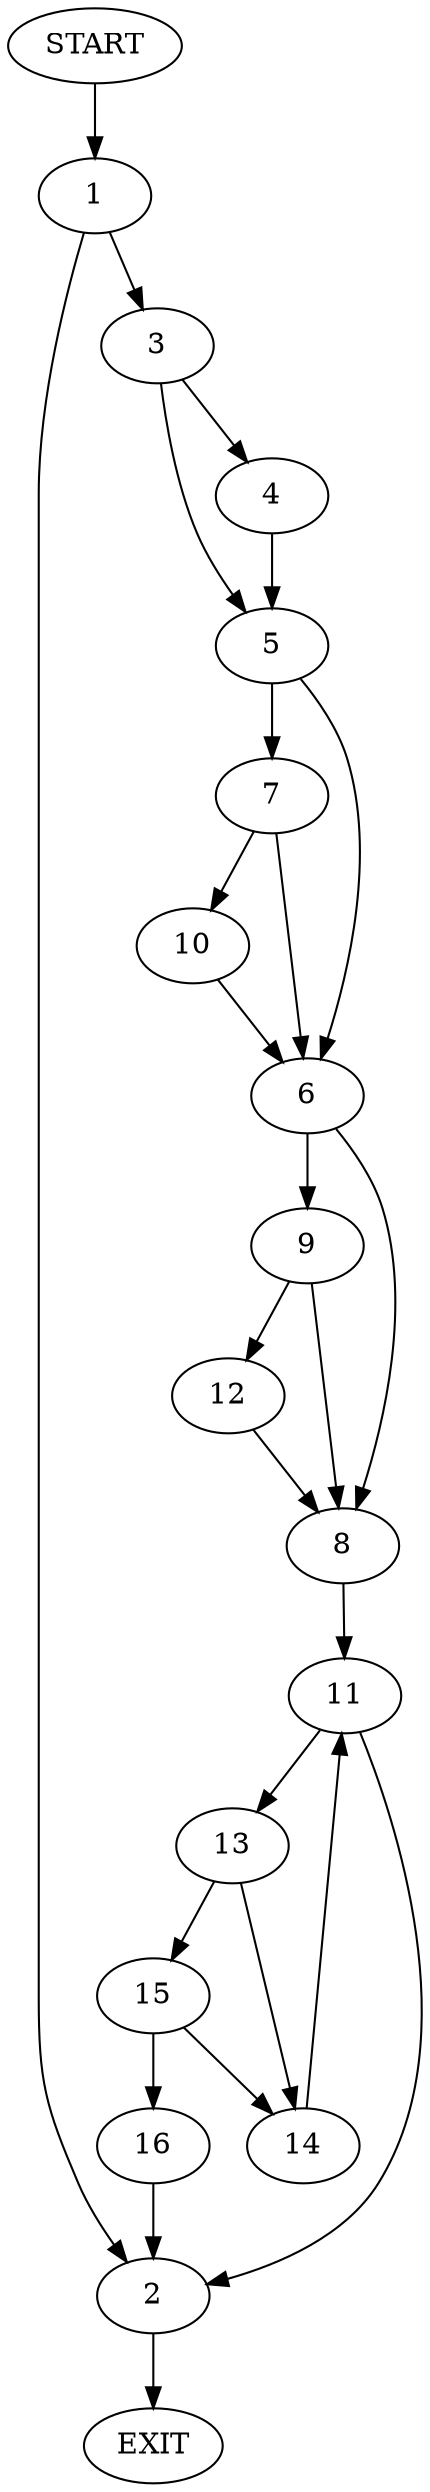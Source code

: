 digraph {
0 [label="START"]
17 [label="EXIT"]
0 -> 1
1 -> 2
1 -> 3
3 -> 4
3 -> 5
2 -> 17
5 -> 6
5 -> 7
4 -> 5
6 -> 8
6 -> 9
7 -> 10
7 -> 6
10 -> 6
8 -> 11
9 -> 12
9 -> 8
12 -> 8
11 -> 2
11 -> 13
13 -> 14
13 -> 15
15 -> 14
15 -> 16
14 -> 11
16 -> 2
}
